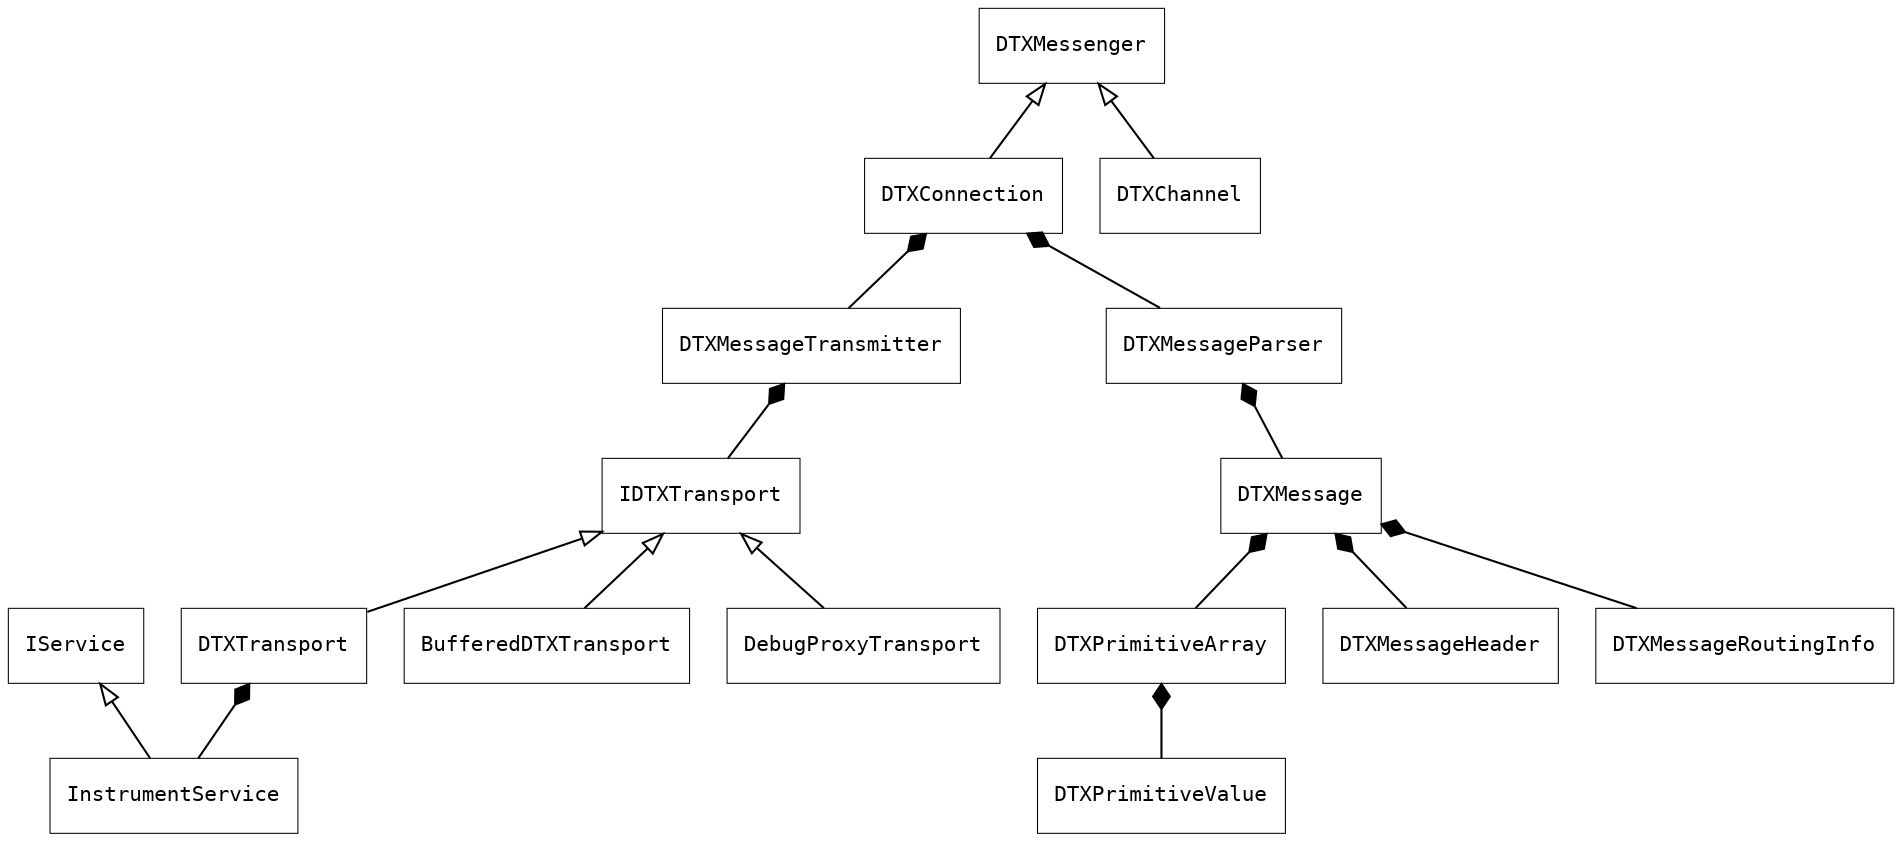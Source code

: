 digraph {
    node [shape=box, fontname="Inconsolata, Consolas", fontsize=10, penwidth=0.5]


    IService, InstrumentService
    IDTXTransport, DTXTransport, BufferedDTXTransport, DebugProxyTransport
    DTXPrimitiveArray, DTXPrimitiveValue
    DTXMessenger, DTXConnection, DTXChannel
    DTXMessageTransmitter
    DTXMessageParser
    DTXMessage, DTXMessageHeader, DTXMessageRoutingInfo
    
    /* inheritance */
    {
        edge [arrowtail=onormal, dir=back]

        IService -> { InstrumentService }
        IDTXTransport -> { DTXTransport, BufferedDTXTransport, DebugProxyTransport }
        DTXMessenger -> { DTXConnection, DTXChannel }
    }
    
    /* Composition */
    {
        edge [dir=back, arrowtail=diamond, headlabel=""]
        
        DTXConnection -> { DTXMessageTransmitter, DTXMessageParser }
        DTXMessageTransmitter -> { IDTXTransport }
        DTXPrimitiveArray -> { DTXPrimitiveValue }
        DTXMessage -> { DTXMessageHeader, DTXMessageRoutingInfo, DTXPrimitiveArray }
        DTXTransport -> { InstrumentService }
        DTXMessageParser -> { DTXMessage }
    }
}